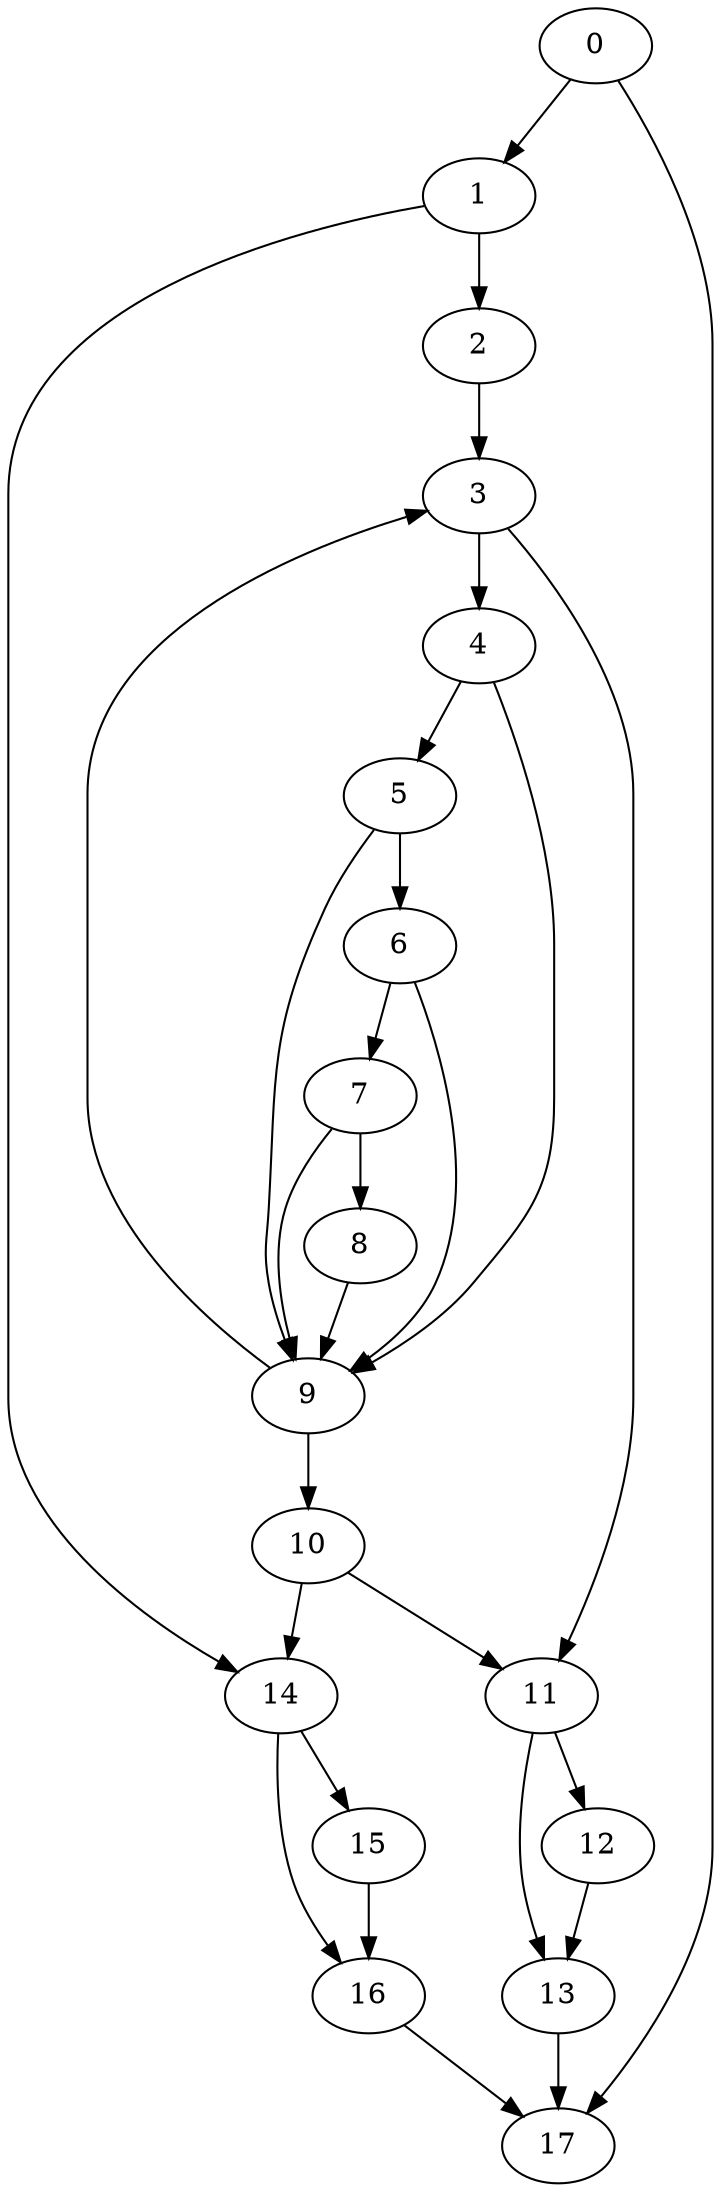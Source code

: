 digraph {
	0
	1
	2
	3
	4
	5
	6
	7
	8
	9
	10
	11
	12
	13
	14
	15
	16
	17
	3 -> 4
	6 -> 7
	9 -> 10
	1 -> 14
	10 -> 14
	0 -> 1
	1 -> 2
	2 -> 3
	9 -> 3
	14 -> 16
	15 -> 16
	0 -> 17
	13 -> 17
	16 -> 17
	5 -> 6
	7 -> 8
	6 -> 9
	7 -> 9
	8 -> 9
	4 -> 9
	5 -> 9
	14 -> 15
	3 -> 11
	10 -> 11
	11 -> 12
	4 -> 5
	11 -> 13
	12 -> 13
}
